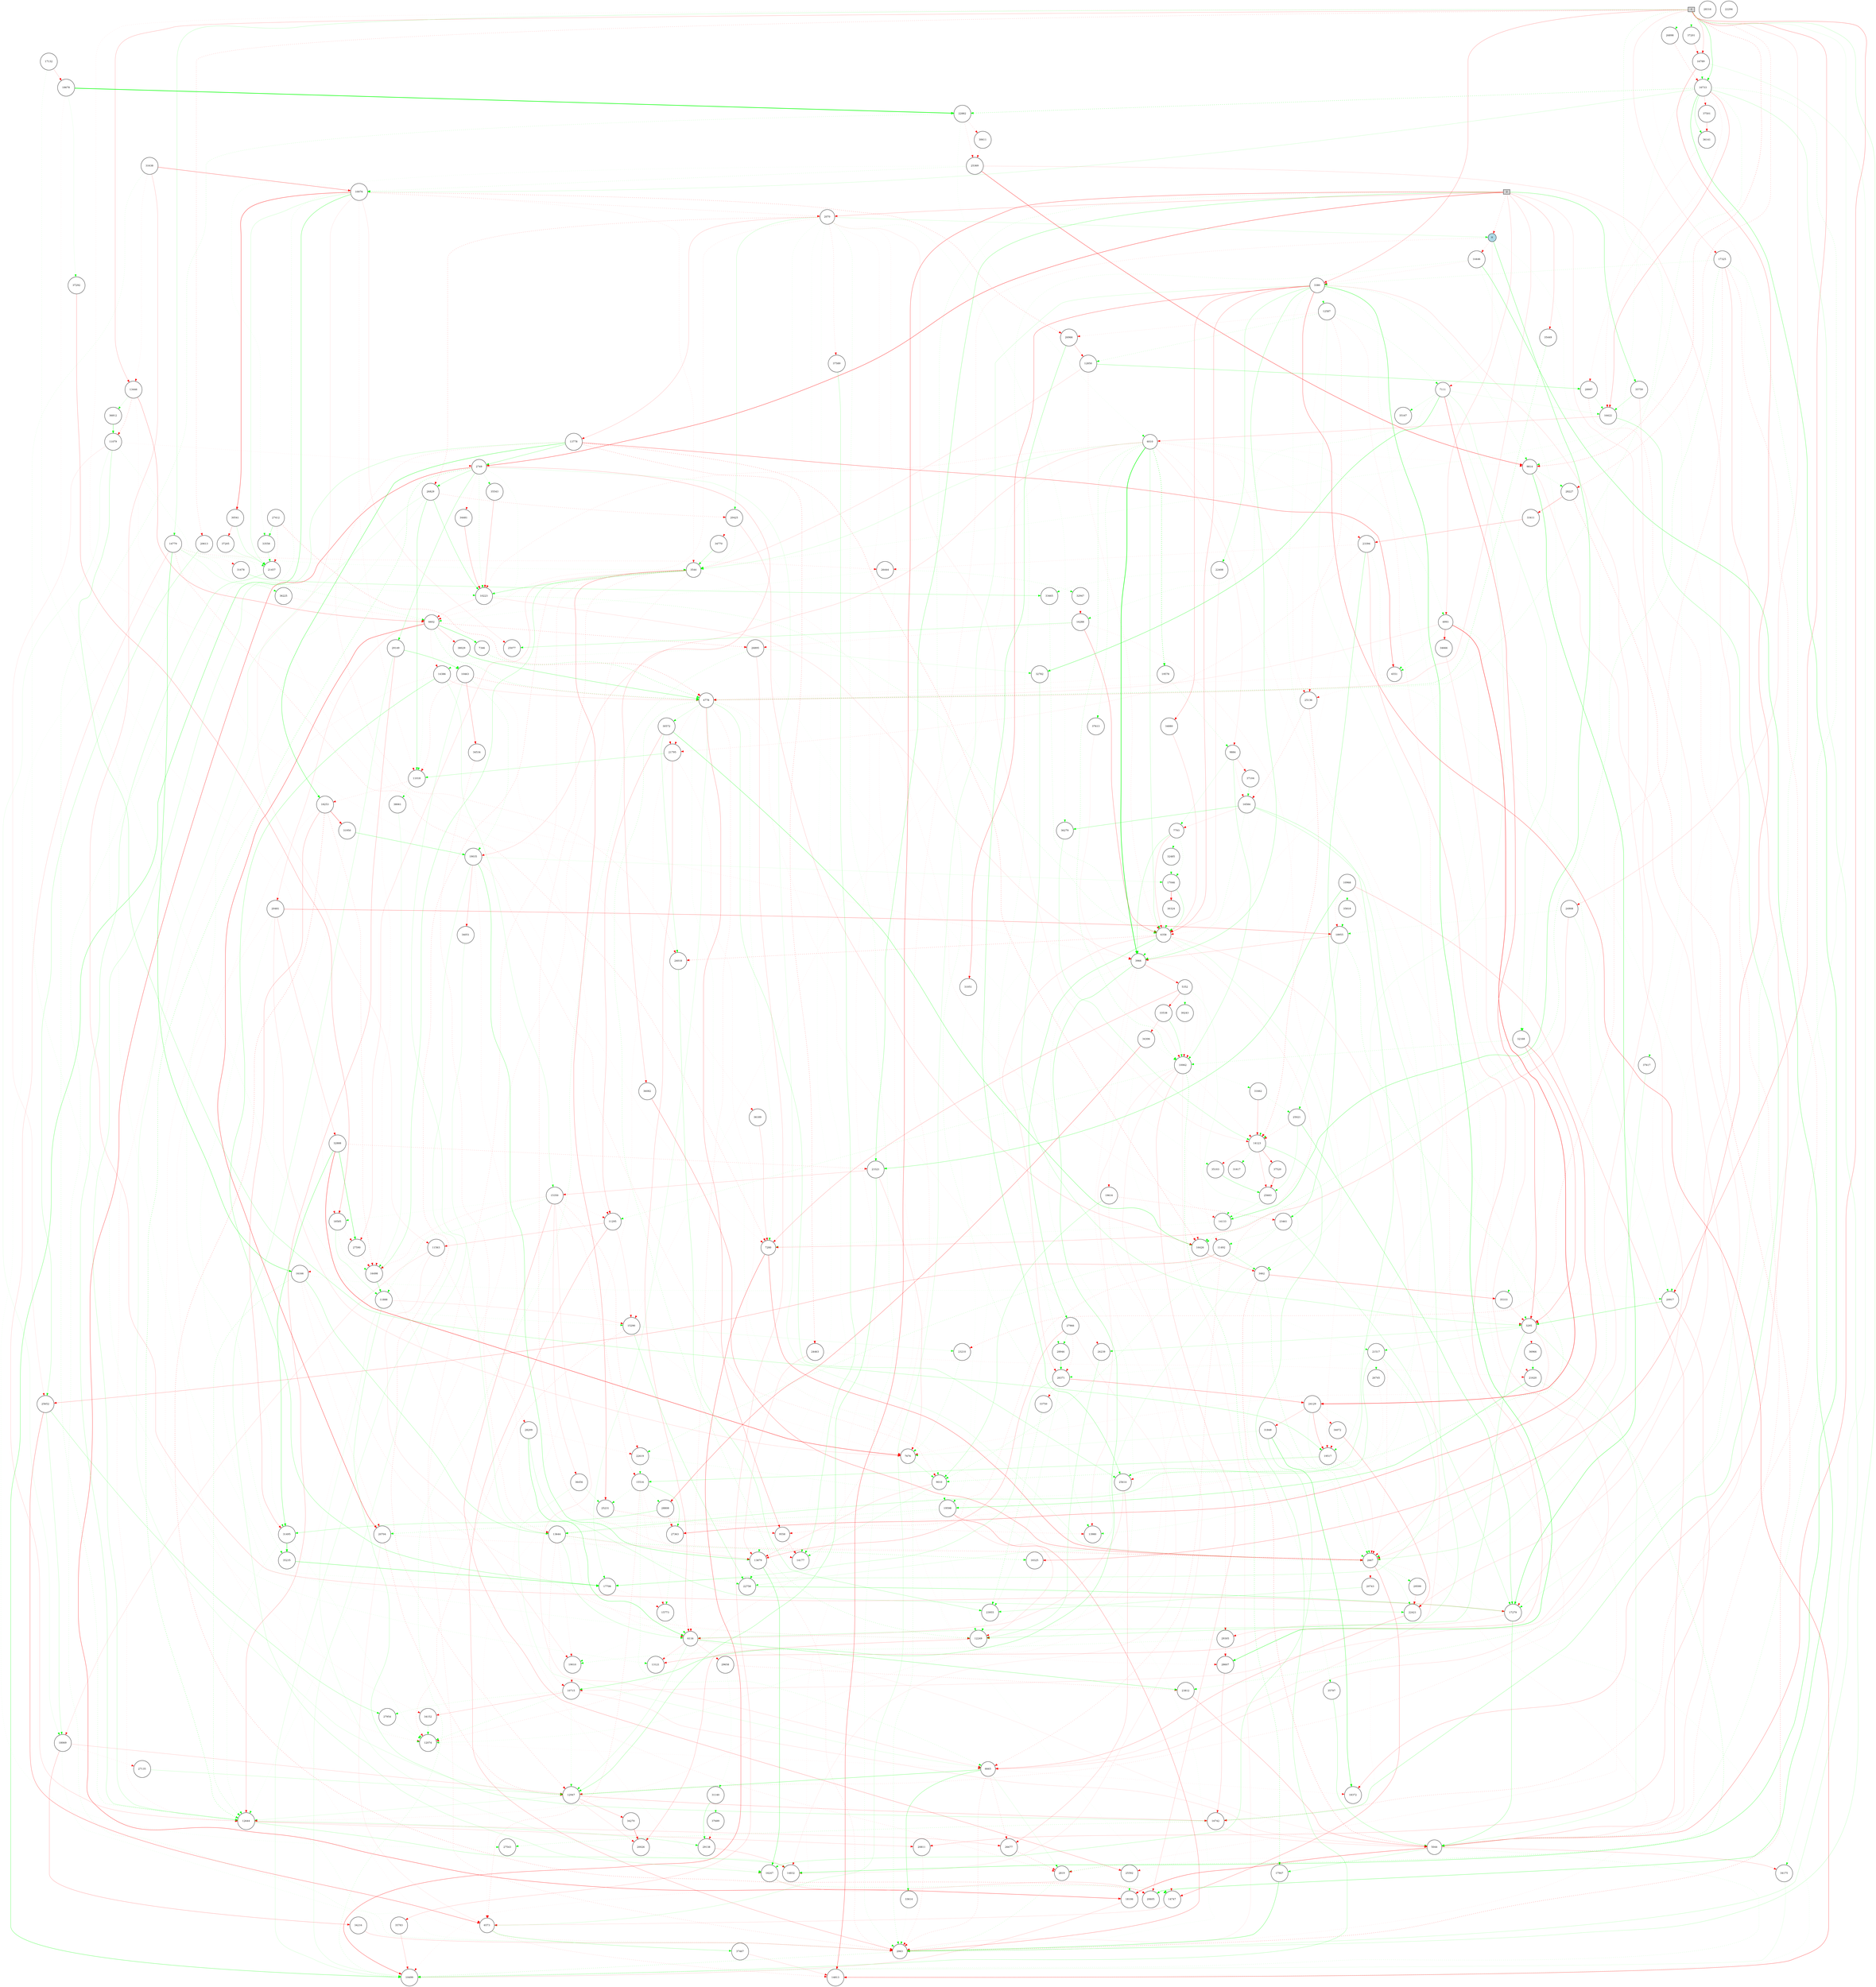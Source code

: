 digraph {
	node [fontsize=9 height=0.2 shape=circle width=0.2]
	-1 [fillcolor=lightgray shape=box style=filled]
	-2 [fillcolor=lightgray shape=box style=filled]
	0 [fillcolor=lightblue style=filled]
	20481 [fillcolor=white style=filled]
	34306 [fillcolor=white style=filled]
	35333 [fillcolor=white style=filled]
	6665 [fillcolor=white style=filled]
	18955 [fillcolor=white style=filled]
	21517 [fillcolor=white style=filled]
	25614 [fillcolor=white style=filled]
	2063 [fillcolor=white style=filled]
	32782 [fillcolor=white style=filled]
	2070 [fillcolor=white style=filled]
	17947 [fillcolor=white style=filled]
	11295 [fillcolor=white style=filled]
	30243 [fillcolor=white style=filled]
	16422 [fillcolor=white style=filled]
	16426 [fillcolor=white style=filled]
	25136 [fillcolor=white style=filled]
	28209 [fillcolor=white style=filled]
	12850 [fillcolor=white style=filled]
	14386 [fillcolor=white style=filled]
	25652 [fillcolor=white style=filled]
	26677 [fillcolor=white style=filled]
	13879 [fillcolor=white style=filled]
	20026 [fillcolor=white style=filled]
	19517 [fillcolor=white style=filled]
	34880 [fillcolor=white style=filled]
	24129 [fillcolor=white style=filled]
	19010 [fillcolor=white style=filled]
	28227 [fillcolor=white style=filled]
	25683 [fillcolor=white style=filled]
	9814 [fillcolor=white style=filled]
	19035 [fillcolor=white style=filled]
	22619 [fillcolor=white style=filled]
	37467 [fillcolor=white style=filled]
	36966 [fillcolor=white style=filled]
	31848 [fillcolor=white style=filled]
	36456 [fillcolor=white style=filled]
	2667 [fillcolor=white style=filled]
	14446 [fillcolor=white style=filled]
	7280 [fillcolor=white style=filled]
	7793 [fillcolor=white style=filled]
	11888 [fillcolor=white style=filled]
	16498 [fillcolor=white style=filled]
	21620 [fillcolor=white style=filled]
	30324 [fillcolor=white style=filled]
	32888 [fillcolor=white style=filled]
	26745 [fillcolor=white style=filled]
	19578 [fillcolor=white style=filled]
	29305 [fillcolor=white style=filled]
	35449 [fillcolor=white style=filled]
	20605 [fillcolor=white style=filled]
	37501 [fillcolor=white style=filled]
	26239 [fillcolor=white style=filled]
	33411 [fillcolor=white style=filled]
	20613 [fillcolor=white style=filled]
	13446 [fillcolor=white style=filled]
	28808 [fillcolor=white style=filled]
	38029 [fillcolor=white style=filled]
	19598 [fillcolor=white style=filled]
	25231 [fillcolor=white style=filled]
	37520 [fillcolor=white style=filled]
	12947 [fillcolor=white style=filled]
	18069 [fillcolor=white style=filled]
	17046 [fillcolor=white style=filled]
	18585 [fillcolor=white style=filled]
	9884 [fillcolor=white style=filled]
	13980 [fillcolor=white style=filled]
	15516 [fillcolor=white style=filled]
	28316 [fillcolor=white style=filled]
	19616 [fillcolor=white style=filled]
	4778 [fillcolor=white style=filled]
	23210 [fillcolor=white style=filled]
	38061 [fillcolor=white style=filled]
	34481 [fillcolor=white style=filled]
	7346 [fillcolor=white style=filled]
	32947 [fillcolor=white style=filled]
	33465 [fillcolor=white style=filled]
	18106 [fillcolor=white style=filled]
	2749 [fillcolor=white style=filled]
	16584 [fillcolor=white style=filled]
	26829 [fillcolor=white style=filled]
	31950 [fillcolor=white style=filled]
	37589 [fillcolor=white style=filled]
	6358 [fillcolor=white style=filled]
	35543 [fillcolor=white style=filled]
	10968 [fillcolor=white style=filled]
	3295 [fillcolor=white style=filled]
	10463 [fillcolor=white style=filled]
	20704 [fillcolor=white style=filled]
	27363 [fillcolor=white style=filled]
	11492 [fillcolor=white style=filled]
	32485 [fillcolor=white style=filled]
	22758 [fillcolor=white style=filled]
	34534 [fillcolor=white style=filled]
	5352 [fillcolor=white style=filled]
	17132 [fillcolor=white style=filled]
	37613 [fillcolor=white style=filled]
	37104 [fillcolor=white style=filled]
	37617 [fillcolor=white style=filled]
	36082 [fillcolor=white style=filled]
	18678 [fillcolor=white style=filled]
	33538 [fillcolor=white style=filled]
	2819 [fillcolor=white style=filled]
	10499 [fillcolor=white style=filled]
	23812 [fillcolor=white style=filled]
	26371 [fillcolor=white style=filled]
	20743 [fillcolor=white style=filled]
	31495 [fillcolor=white style=filled]
	34051 [fillcolor=white style=filled]
	11018 [fillcolor=white style=filled]
	26895 [fillcolor=white style=filled]
	26898 [fillcolor=white style=filled]
	28946 [fillcolor=white style=filled]
	27412 [fillcolor=white style=filled]
	22294 [fillcolor=white style=filled]
	33558 [fillcolor=white style=filled]
	34072 [fillcolor=white style=filled]
	23321 [fillcolor=white style=filled]
	25369 [fillcolor=white style=filled]
	35103 [fillcolor=white style=filled]
	21795 [fillcolor=white style=filled]
	16166 [fillcolor=white style=filled]
	12074 [fillcolor=white style=filled]
	11563 [fillcolor=white style=filled]
	12587 [fillcolor=white style=filled]
	14123 [fillcolor=white style=filled]
	17706 [fillcolor=white style=filled]
	36141 [fillcolor=white style=filled]
	9010 [fillcolor=white style=filled]
	27954 [fillcolor=white style=filled]
	3380 [fillcolor=white style=filled]
	14133 [fillcolor=white style=filled]
	37689 [fillcolor=white style=filled]
	27966 [fillcolor=white style=filled]
	13121 [fillcolor=white style=filled]
	28997 [fillcolor=white style=filled]
	11079 [fillcolor=white style=filled]
	20811 [fillcolor=white style=filled]
	13644 [fillcolor=white style=filled]
	18253 [fillcolor=white style=filled]
	10062 [fillcolor=white style=filled]
	24908 [fillcolor=white style=filled]
	26444 [fillcolor=white style=filled]
	30541 [fillcolor=white style=filled]
	31051 [fillcolor=white style=filled]
	33614 [fillcolor=white style=filled]
	37201 [fillcolor=white style=filled]
	37205 [fillcolor=white style=filled]
	9558 [fillcolor=white style=filled]
	26966 [fillcolor=white style=filled]
	10076 [fillcolor=white style=filled]
	16733 [fillcolor=white style=filled]
	36189 [fillcolor=white style=filled]
	35167 [fillcolor=white style=filled]
	14177 [fillcolor=white style=filled]
	22882 [fillcolor=white style=filled]
	23394 [fillcolor=white style=filled]
	12644 [fillcolor=white style=filled]
	16742 [fillcolor=white style=filled]
	34152 [fillcolor=white style=filled]
	34666 [fillcolor=white style=filled]
	30572 [fillcolor=white style=filled]
	16247 [fillcolor=white style=filled]
	6010 [fillcolor=white style=filled]
	3966 [fillcolor=white style=filled]
	17279 [fillcolor=white style=filled]
	34175 [fillcolor=white style=filled]
	4993 [fillcolor=white style=filled]
	31617 [fillcolor=white style=filled]
	36225 [fillcolor=white style=filled]
	3462 [fillcolor=white style=filled]
	22408 [fillcolor=white style=filled]
	24463 [fillcolor=white style=filled]
	23955 [fillcolor=white style=filled]
	30611 [fillcolor=white style=filled]
	16789 [fillcolor=white style=filled]
	18325 [fillcolor=white style=filled]
	6551 [fillcolor=white style=filled]
	22421 [fillcolor=white style=filled]
	27543 [fillcolor=white style=filled]
	31638 [fillcolor=white style=filled]
	14747 [fillcolor=white style=filled]
	15773 [fillcolor=white style=filled]
	29599 [fillcolor=white style=filled]
	16288 [fillcolor=white style=filled]
	35235 [fillcolor=white style=filled]
	31140 [fillcolor=white style=filled]
	23461 [fillcolor=white style=filled]
	32168 [fillcolor=white style=filled]
	34216 [fillcolor=white style=filled]
	37292 [fillcolor=white style=filled]
	6573 [fillcolor=white style=filled]
	17325 [fillcolor=white style=filled]
	31662 [fillcolor=white style=filled]
	35759 [fillcolor=white style=filled]
	5044 [fillcolor=white style=filled]
	20917 [fillcolor=white style=filled]
	36279 [fillcolor=white style=filled]
	15290 [fillcolor=white style=filled]
	14779 [fillcolor=white style=filled]
	25021 [fillcolor=white style=filled]
	31678 [fillcolor=white style=filled]
	28607 [fillcolor=white style=filled]
	18372 [fillcolor=white style=filled]
	27590 [fillcolor=white style=filled]
	7111 [fillcolor=white style=filled]
	35783 [fillcolor=white style=filled]
	20425 [fillcolor=white style=filled]
	6602 [fillcolor=white style=filled]
	36812 [fillcolor=white style=filled]
	21457 [fillcolor=white style=filled]
	13778 [fillcolor=white style=filled]
	24018 [fillcolor=white style=filled]
	29138 [fillcolor=white style=filled]
	34770 [fillcolor=white style=filled]
	33750 [fillcolor=white style=filled]
	35797 [fillcolor=white style=filled]
	3544 [fillcolor=white style=filled]
	12249 [fillcolor=white style=filled]
	29658 [fillcolor=white style=filled]
	10715 [fillcolor=white style=filled]
	14813 [fillcolor=white style=filled]
	29149 [fillcolor=white style=filled]
	34270 [fillcolor=white style=filled]
	6116 [fillcolor=white style=filled]
	35818 [fillcolor=white style=filled]
	10223 [fillcolor=white style=filled]
	14832 [fillcolor=white style=filled]
	25077 [fillcolor=white style=filled]
	15350 [fillcolor=white style=filled]
	25592 [fillcolor=white style=filled]
	7676 [fillcolor=white style=filled]
	27135 [fillcolor=white style=filled]
	-2 -> 0 [color=red penwidth=0.42521091455100846 style=dotted]
	-1 -> 2063 [color=green penwidth=0.3038288323957121 style=solid]
	-2 -> 2070 [color=red penwidth=0.3778205161943796 style=solid]
	2070 -> 0 [color=green penwidth=0.225596136110156 style=solid]
	2070 -> 2063 [color=green penwidth=0.3248005096967773 style=dotted]
	2667 -> 2063 [color=red penwidth=0.1889622638934581 style=dotted]
	2819 -> 2063 [color=green penwidth=0.4129520314818016 style=dotted]
	-1 -> 3295 [color=red penwidth=0.11719569214650574 style=dotted]
	3295 -> 2667 [color=red penwidth=0.19159793789674165 style=solid]
	-2 -> 2667 [color=red penwidth=0.12456391913266363 style=dotted]
	2749 -> 2667 [color=green penwidth=0.18593133196644906 style=solid]
	3544 -> 2063 [color=red penwidth=0.3852746333565674 style=dotted]
	3462 -> 3295 [color=red penwidth=0.19338547651141075 style=dotted]
	-1 -> 3966 [color=red penwidth=0.1695298236583227 style=dotted]
	3380 -> 3295 [color=green penwidth=0.21102400253603706 style=dotted]
	-1 -> 4778 [color=green penwidth=0.4316147390013987 style=dotted]
	3380 -> 3966 [color=green penwidth=0.4604316132575408 style=solid]
	-2 -> 4993 [color=red penwidth=0.27412565922816895 style=solid]
	4993 -> 2667 [color=green penwidth=0.4287875970128451 style=dotted]
	-1 -> 5044 [color=red penwidth=0.5858302912500757 style=solid]
	5352 -> 3462 [color=green penwidth=0.10242433117482683 style=solid]
	3966 -> 5352 [color=red penwidth=0.43718068581202907 style=solid]
	3462 -> 5044 [color=red penwidth=0.871215124900861 style=dotted]
	2070 -> 3544 [color=green penwidth=0.21145296786133938 style=dotted]
	6010 -> 3966 [color=green penwidth=1.7377557999971094 style=solid]
	6116 -> 5044 [color=red penwidth=0.10366150833255433 style=solid]
	4778 -> 6116 [color=red penwidth=0.3474361142898391 style=dotted]
	6010 -> 6358 [color=green penwidth=0.34134975355148095 style=solid]
	6358 -> 3966 [color=green penwidth=0.31022112109761696 style=dotted]
	2070 -> 6602 [color=red penwidth=0.25730331516426097 style=dotted]
	6602 -> 4778 [color=green penwidth=0.6885424655485107 style=dotted]
	6665 -> 2063 [color=red penwidth=0.43636249669146443 style=dotted]
	7280 -> 2667 [color=red penwidth=0.6964270739557648 style=solid]
	6602 -> 7346 [color=green penwidth=0.6984011910140808 style=solid]
	7111 -> 3462 [color=green penwidth=0.1297601985744186 style=solid]
	4993 -> 6551 [color=green penwidth=0.37210130196797864 style=dotted]
	6551 -> 4778 [color=red penwidth=0.1646995905476371 style=dotted]
	7676 -> 2063 [color=green penwidth=0.45092233911191615 style=dotted]
	7793 -> 3966 [color=green penwidth=0.38168163765955043 style=solid]
	5352 -> 7280 [color=red penwidth=0.378715384343587 style=solid]
	7111 -> 3295 [color=red penwidth=0.6984095839259546 style=solid]
	3380 -> 6573 [color=green penwidth=0.2466051300340367 style=solid]
	7111 -> 3966 [color=red penwidth=0.10313280677503499 style=dotted]
	9010 -> 2063 [color=green penwidth=0.1503579362624492 style=dotted]
	3462 -> 2667 [color=green penwidth=0.7350932923329705 style=dotted]
	4778 -> 9010 [color=green penwidth=0.18881578545901295 style=dotted]
	3380 -> 6358 [color=red penwidth=0.4401438709730775 style=solid]
	7676 -> 9010 [color=green penwidth=0.29341756628099797 style=solid]
	4778 -> 9558 [color=red penwidth=0.4980584260239075 style=solid]
	9814 -> 6358 [color=red penwidth=0.1544607262495563 style=dotted]
	6010 -> 9884 [color=red penwidth=0.14269949190145764 style=solid]
	9884 -> 7793 [color=green penwidth=0.15327953259101806 style=solid]
	9814 -> 5044 [color=red penwidth=0.20105631253179868 style=solid]
	5352 -> 10062 [color=red penwidth=0.1506146696248905 style=dotted]
	10062 -> 2063 [color=red penwidth=0.12081434116611772 style=solid]
	10076 -> 2070 [color=red penwidth=0.35545107994352276 style=dotted]
	4778 -> 7280 [color=green penwidth=0.276227201475446 style=dotted]
	6010 -> 10223 [color=red penwidth=0.30634217767813654 style=dotted]
	10223 -> 3966 [color=red penwidth=0.18850652333786685 style=solid]
	6573 -> 2063 [color=red penwidth=0.25742991812497706 style=dotted]
	7793 -> 6358 [color=red penwidth=0.2972941463418842 style=solid]
	2749 -> 10463 [color=green penwidth=0.20937129272688515 style=dotted]
	2070 -> 10499 [color=red penwidth=0.15417690127111644 style=dotted]
	10715 -> 5044 [color=red penwidth=0.18499703589550326 style=solid]
	10968 -> 5044 [color=red penwidth=0.34032481524846486 style=solid]
	10463 -> 11018 [color=red penwidth=0.4204470340604255 style=dotted]
	6010 -> 2819 [color=red penwidth=0.22555948036627188 style=dotted]
	4993 -> 4778 [color=red penwidth=0.13968622679917547 style=solid]
	11079 -> 2749 [color=red penwidth=0.13920388727355387 style=dotted]
	9884 -> 10062 [color=green penwidth=0.3651352244776874 style=solid]
	10062 -> 11295 [color=green penwidth=0.3807552736443054 style=dotted]
	11295 -> 2063 [color=red penwidth=0.4046383331926593 style=solid]
	3966 -> 11492 [color=red penwidth=0.18887826563371723 style=dotted]
	11492 -> 6665 [color=red penwidth=0.5081730782415008 style=dotted]
	11295 -> 11563 [color=red penwidth=0.2870181933321353 style=solid]
	11563 -> 2063 [color=red penwidth=0.11738304649117447 style=dotted]
	6010 -> 10062 [color=green penwidth=0.6207797141072603 style=dotted]
	12074 -> 6665 [color=red penwidth=0.11269820278475627 style=dotted]
	4778 -> 12249 [color=green penwidth=0.5640809520058025 style=dotted]
	2749 -> 10223 [color=green penwidth=0.41485561900439427 style=dotted]
	6010 -> 9814 [color=red penwidth=0.11072521422962513 style=dotted]
	3462 -> 12249 [color=red penwidth=0.2409067420143056 style=dotted]
	7676 -> 12249 [color=green penwidth=0.15964052566284215 style=dotted]
	3380 -> 12587 [color=green penwidth=0.12528707696435545 style=dotted]
	12587 -> 6358 [color=red penwidth=0.1032675767144585 style=dotted]
	3966 -> 12644 [color=red penwidth=0.19724931292948317 style=dotted]
	10076 -> 2063 [color=green penwidth=0.3029829425368336 style=dotted]
	12587 -> 12850 [color=green penwidth=0.41492536436629124 style=dotted]
	12850 -> 6358 [color=red penwidth=0.2625605747746691 style=dotted]
	5044 -> 10499 [color=green penwidth=0.3022625296535615 style=dotted]
	10463 -> 11295 [color=red penwidth=0.16441669286959393 style=dotted]
	10463 -> 4778 [color=red penwidth=0.6912362013755865 style=dotted]
	6010 -> 3544 [color=green penwidth=0.21327472319769042 style=solid]
	0 -> 7111 [color=red penwidth=0.10892825160367565 style=solid]
	-1 -> 13446 [color=red penwidth=0.375242988497681 style=solid]
	13644 -> 6116 [color=green penwidth=0.30785195050685643 style=solid]
	13446 -> 11079 [color=red penwidth=0.6142081335927788 style=dotted]
	9010 -> 13879 [color=red penwidth=0.22313141784123275 style=solid]
	13879 -> 2063 [color=red penwidth=0.36384467181071556 style=dotted]
	6358 -> 9558 [color=red penwidth=0.41680044347354184 style=dotted]
	-2 -> 13980 [color=green penwidth=0.3753110419727267 style=dotted]
	2070 -> 14123 [color=red penwidth=0.11715286179787905 style=solid]
	14123 -> 10499 [color=green penwidth=0.40456436645602223 style=solid]
	14123 -> 14133 [color=green penwidth=0.1653063047109184 style=dotted]
	10968 -> 7676 [color=red penwidth=0.19367794115875053 style=dotted]
	2070 -> 14177 [color=green penwidth=0.14620476990325273 style=dotted]
	-2 -> 2749 [color=red penwidth=0.9103815274798787 style=solid]
	10715 -> 12947 [color=green penwidth=0.32980114449769193 style=dotted]
	6602 -> 14386 [color=red penwidth=0.24524623203773627 style=dotted]
	14386 -> 4778 [color=red penwidth=0.2016085535434829 style=solid]
	0 -> 14446 [color=red penwidth=0.3694141024984605 style=dotted]
	-1 -> 9814 [color=red penwidth=0.7435454293161047 style=dotted]
	14747 -> 6573 [color=red penwidth=0.19695058921052452 style=solid]
	14779 -> 12644 [color=red penwidth=0.2631015956157433 style=solid]
	6573 -> 14813 [color=red penwidth=0.38673569277281117 style=dotted]
	12644 -> 14832 [color=green penwidth=0.37916378541047313 style=solid]
	-2 -> 4778 [color=red penwidth=0.24455139754058863 style=solid]
	13644 -> 10715 [color=red penwidth=0.34761548477810167 style=dotted]
	13446 -> 6602 [color=red penwidth=0.49292867372053073 style=solid]
	2667 -> 14747 [color=red penwidth=0.4951403576097304 style=solid]
	6010 -> 15290 [color=red penwidth=0.1541042139231651 style=dotted]
	15290 -> 7676 [color=red penwidth=0.14371389760810388 style=dotted]
	15350 -> 6665 [color=red penwidth=0.18236554126112597 style=solid]
	15350 -> 15516 [color=red penwidth=0.3450168437896205 style=dotted]
	15516 -> 6665 [color=green penwidth=0.38019628713597364 style=dotted]
	10062 -> 14123 [color=red penwidth=0.19954968767573716 style=dotted]
	11492 -> 3462 [color=green penwidth=0.3164960367193217 style=solid]
	15516 -> 15773 [color=red penwidth=0.23199827436260292 style=dotted]
	10076 -> 3544 [color=red penwidth=0.2300343790691192 style=dotted]
	3380 -> 14813 [color=red penwidth=0.7195813664439269 style=solid]
	14386 -> 12644 [color=red penwidth=0.21732018191365426 style=dotted]
	15350 -> 11888 [color=green penwidth=0.4204904313565496 style=dotted]
	2070 -> 13778 [color=red penwidth=0.28557780343318595 style=solid]
	14779 -> 16166 [color=green penwidth=0.778215204954719 style=solid]
	16166 -> 12644 [color=green penwidth=0.6265283382408159 style=dotted]
	16288 -> 6358 [color=red penwidth=0.5903136964944851 style=solid]
	13879 -> 16247 [color=green penwidth=0.7056058577029841 style=solid]
	16422 -> 6010 [color=red penwidth=0.30660718854861885 style=solid]
	5352 -> 16426 [color=red penwidth=0.10788465589456203 style=dotted]
	16426 -> 3462 [color=red penwidth=0.3818498787743857 style=solid]
	15350 -> 16498 [color=red penwidth=0.340992754315358 style=dotted]
	16498 -> 11888 [color=green penwidth=0.5768297009846532 style=solid]
	14779 -> 6602 [color=green penwidth=0.3884781957825527 style=dotted]
	9884 -> 16584 [color=red penwidth=0.32070411596663445 style=dotted]
	16584 -> 7793 [color=red penwidth=0.1345601110798339 style=solid]
	7280 -> 10499 [color=red penwidth=0.7744314961480558 style=solid]
	12644 -> 2063 [color=green penwidth=0.21318123394373556 style=dotted]
	-1 -> 16733 [color=green penwidth=0.6613117261113902 style=solid]
	16733 -> 9814 [color=green penwidth=0.3909713323870315 style=dotted]
	13644 -> 13879 [color=red penwidth=0.1854826066537929 style=solid]
	16742 -> 5044 [color=red penwidth=0.2226329033757778 style=solid]
	7793 -> 17046 [color=green penwidth=0.3373139819179608 style=dotted]
	17046 -> 6358 [color=green penwidth=0.41702302460548846 style=solid]
	9558 -> 14177 [color=red penwidth=0.7336505652585843 style=dotted]
	9814 -> 17279 [color=green penwidth=0.8439007099478364 style=solid]
	17279 -> 5044 [color=green penwidth=0.4928837404981985 style=solid]
	3544 -> 10223 [color=green penwidth=0.48262361400009124 style=solid]
	17325 -> 16426 [color=green penwidth=0.618269360680929 style=dotted]
	2063 -> 10499 [color=green penwidth=0.5321811372421902 style=dotted]
	10715 -> 12074 [color=green penwidth=0.4330663503037615 style=dotted]
	10076 -> 11563 [color=red penwidth=0.1355332096392643 style=solid]
	5044 -> 17947 [color=green penwidth=0.29880979962478227 style=solid]
	17947 -> 2063 [color=green penwidth=0.7196360900076259 style=solid]
	11563 -> 18069 [color=red penwidth=0.19168520259833688 style=solid]
	18069 -> 2063 [color=green penwidth=0.1924661060230191 style=dotted]
	5044 -> 18106 [color=red penwidth=0.8074965881181392 style=solid]
	18106 -> 10499 [color=red penwidth=0.26306592189768574 style=solid]
	7346 -> 4778 [color=green penwidth=0.8712472842362926 style=dotted]
	12587 -> 12947 [color=red penwidth=0.3164593377346584 style=dotted]
	18253 -> 12074 [color=red penwidth=0.16395948429567697 style=dotted]
	6665 -> 2819 [color=green penwidth=0.1637669178261043 style=solid]
	13644 -> 18325 [color=green penwidth=0.6738980144520159 style=dotted]
	18325 -> 6116 [color=red penwidth=0.19912579829217825 style=dotted]
	0 -> 12074 [color=red penwidth=0.29601327786307097 style=dotted]
	16733 -> 3544 [color=green penwidth=0.23917930383949235 style=dotted]
	6665 -> 12947 [color=green penwidth=0.6591592658942474 style=solid]
	15350 -> 18585 [color=green penwidth=0.17098084594379215 style=dotted]
	18585 -> 16498 [color=green penwidth=0.2464347354206629 style=dotted]
	13446 -> 7280 [color=red penwidth=0.114420594169412 style=dotted]
	12947 -> 12644 [color=green penwidth=0.1854459005857254 style=solid]
	11888 -> 16742 [color=green penwidth=0.34231205192000336 style=solid]
	11888 -> 14832 [color=green penwidth=0.15755721105135828 style=solid]
	17132 -> 15290 [color=green penwidth=0.23946697483875212 style=dotted]
	2749 -> 12644 [color=green penwidth=0.8761960396807408 style=dotted]
	18955 -> 9010 [color=green penwidth=0.6168557741359537 style=dotted]
	13644 -> 19010 [color=red penwidth=0.2255832819644179 style=dotted]
	19010 -> 10715 [color=red penwidth=0.12375526767771086 style=dotted]
	19035 -> 6116 [color=red penwidth=0.21418356495797547 style=dotted]
	11018 -> 18253 [color=red penwidth=0.2901862845016349 style=dotted]
	16584 -> 3966 [color=green penwidth=0.3902070257514023 style=dotted]
	13778 -> 18253 [color=green penwidth=0.8751015177006397 style=solid]
	11079 -> 19517 [color=green penwidth=0.41420480084846156 style=solid]
	16166 -> 12249 [color=red penwidth=0.2955949330148384 style=dotted]
	19578 -> 4778 [color=red penwidth=0.16032913139625882 style=dotted]
	9010 -> 19598 [color=green penwidth=0.5786681967219309 style=dotted]
	19598 -> 2063 [color=red penwidth=0.5484299039439154 style=solid]
	19616 -> 9010 [color=green penwidth=0.3801340432691632 style=solid]
	12249 -> 20026 [color=red penwidth=0.3463707021820153 style=solid]
	20026 -> 16247 [color=green penwidth=0.16587772767528058 style=dotted]
	3295 -> 5044 [color=green penwidth=0.24596472453545734 style=solid]
	3544 -> 2819 [color=red penwidth=0.29056789591607196 style=dotted]
	3380 -> 17279 [color=red penwidth=0.21242596200327774 style=solid]
	2070 -> 20425 [color=green penwidth=0.2914933037653938 style=solid]
	20425 -> 3544 [color=green penwidth=0.3189550434000988 style=dotted]
	16733 -> 10076 [color=green penwidth=0.23677450388896834 style=solid]
	20481 -> 7676 [color=red penwidth=0.2117040875533165 style=solid]
	11563 -> 16166 [color=red penwidth=0.1114759873227286 style=dotted]
	19035 -> 10499 [color=green penwidth=0.21720828238110135 style=solid]
	14446 -> 20605 [color=green penwidth=0.7022590089019146 style=solid]
	-1 -> 20613 [color=red penwidth=0.46610534481751864 style=dotted]
	16422 -> 16742 [color=green penwidth=0.4679804216316342 style=solid]
	16166 -> 20704 [color=red penwidth=0.2480680434269651 style=dotted]
	20704 -> 12644 [color=green penwidth=0.18832125170020492 style=dotted]
	11079 -> 10223 [color=green penwidth=0.22317326179687969 style=dotted]
	2667 -> 20743 [color=red penwidth=0.29265544893227285 style=dotted]
	20743 -> 14747 [color=red penwidth=0.12359184445785582 style=dotted]
	20481 -> 18955 [color=red penwidth=0.5855617809963956 style=solid]
	12644 -> 20811 [color=red penwidth=0.239524952071508 style=solid]
	20811 -> 2063 [color=red penwidth=0.31003282383343495 style=dotted]
	7111 -> 16422 [color=green penwidth=0.10269671867000503 style=solid]
	-1 -> 20917 [color=red penwidth=0.515017931012297 style=solid]
	20917 -> 3295 [color=green penwidth=0.6197285397472392 style=solid]
	6010 -> 19578 [color=green penwidth=1.3234899344378925 style=dotted]
	17706 -> 15773 [color=red penwidth=0.2111089537606171 style=dotted]
	16166 -> 13644 [color=green penwidth=0.4350691410937577 style=solid]
	0 -> 14133 [color=green penwidth=0.6909612524940673 style=solid]
	14779 -> 21457 [color=green penwidth=0.250261712335319 style=dotted]
	21457 -> 12644 [color=green penwidth=0.3545679440494085 style=solid]
	12587 -> 7111 [color=green penwidth=0.3552656137840433 style=dotted]
	10062 -> 13980 [color=red penwidth=0.15060141946999028 style=solid]
	3295 -> 21517 [color=green penwidth=0.19964996840961663 style=solid]
	21517 -> 2667 [color=red penwidth=0.32630501430317005 style=dotted]
	16247 -> 14747 [color=green penwidth=0.5183788764791802 style=dotted]
	3295 -> 21620 [color=red penwidth=0.20563120918418298 style=dotted]
	21620 -> 2819 [color=green penwidth=0.6905780964405744 style=dotted]
	4778 -> 21795 [color=red penwidth=0.240870008094496 style=dotted]
	21795 -> 6116 [color=red penwidth=0.34204159463471806 style=solid]
	15350 -> 11295 [color=red penwidth=0.17672908675421362 style=dotted]
	18955 -> 14123 [color=green penwidth=0.19477500834926587 style=dotted]
	3380 -> 22408 [color=green penwidth=0.38094565133866576 style=solid]
	22408 -> 6358 [color=red penwidth=0.16700467017553283 style=solid]
	2667 -> 22421 [color=green penwidth=0.13472792189097632 style=solid]
	22421 -> 6665 [color=red penwidth=0.4008807656669804 style=solid]
	3544 -> 2667 [color=red penwidth=0.4274158487666859 style=dotted]
	10223 -> 6602 [color=red penwidth=0.14572089905287056 style=solid]
	16166 -> 20917 [color=green penwidth=0.20522683234823252 style=dotted]
	20425 -> 16426 [color=red penwidth=0.2971634422990135 style=solid]
	15350 -> 22619 [color=red penwidth=0.4874060156594975 style=dotted]
	22619 -> 15516 [color=green penwidth=0.14230457756524292 style=solid]
	13644 -> 22758 [color=green penwidth=0.30449758899357426 style=dotted]
	22758 -> 19010 [color=green penwidth=0.11319490895784917 style=dotted]
	18253 -> 20605 [color=red penwidth=0.7628218553765451 style=dotted]
	16733 -> 22882 [color=green penwidth=0.8730679661137044 style=dotted]
	11888 -> 15290 [color=red penwidth=0.17588042435290963 style=solid]
	10076 -> 11018 [color=red penwidth=0.20591694442820946 style=dotted]
	15290 -> 12074 [color=red penwidth=0.4313101682471434 style=dotted]
	10076 -> 21457 [color=green penwidth=0.25633996290727284 style=solid]
	7111 -> 16288 [color=green penwidth=0.2991546983095138 style=dotted]
	15290 -> 23210 [color=green penwidth=0.12610858989584459 style=solid]
	23210 -> 7676 [color=green penwidth=0.4065886049857599 style=dotted]
	3544 -> 14133 [color=red penwidth=0.20864306218418652 style=dotted]
	21620 -> 19598 [color=green penwidth=0.6125514878714462 style=solid]
	10463 -> 13644 [color=green penwidth=0.24678485400608016 style=solid]
	16247 -> 20605 [color=red penwidth=0.27899837045012776 style=solid]
	10968 -> 23321 [color=green penwidth=0.5947203134838702 style=solid]
	23321 -> 7676 [color=red penwidth=0.2683692952707974 style=solid]
	22882 -> 6010 [color=green penwidth=0.15331709774428198 style=dotted]
	6010 -> 4993 [color=green penwidth=0.25346458975139596 style=dotted]
	6010 -> 23394 [color=red penwidth=0.16789486339669457 style=dotted]
	19616 -> 23461 [color=red penwidth=0.5335157135422647 style=dotted]
	23461 -> 9010 [color=green penwidth=0.5215098300169049 style=dotted]
	12074 -> 12947 [color=green penwidth=0.32599756109145284 style=dotted]
	6010 -> 19035 [color=red penwidth=0.2408161746034186 style=solid]
	3966 -> 19616 [color=red penwidth=0.1915259022768541 style=dotted]
	6116 -> 23812 [color=green penwidth=0.5695494899734959 style=solid]
	23812 -> 5044 [color=red penwidth=0.4147749970357506 style=solid]
	23321 -> 12947 [color=green penwidth=0.48715714647742203 style=solid]
	-1 -> 16789 [color=red penwidth=0.31977679092694644 style=solid]
	13778 -> 24018 [color=red penwidth=0.34930930036838126 style=dotted]
	24018 -> 23955 [color=green penwidth=0.3805647295682866 style=solid]
	22758 -> 17279 [color=green penwidth=0.5773370345164379 style=solid]
	4993 -> 24129 [color=red penwidth=1.157531529434814 style=solid]
	24129 -> 2667 [color=green penwidth=0.11847287560799145 style=solid]
	17325 -> 3380 [color=green penwidth=0.35132749982984646 style=dotted]
	15773 -> 6116 [color=green penwidth=0.1960179727326724 style=dotted]
	10062 -> 17947 [color=green penwidth=0.8963570069510355 style=dotted]
	21517 -> 13644 [color=green penwidth=0.38836721919399464 style=solid]
	16498 -> 13644 [color=red penwidth=0.3032878103184532 style=dotted]
	13778 -> 24463 [color=red penwidth=0.716209428800744 style=dotted]
	16789 -> 18325 [color=red penwidth=0.5121620449374944 style=solid]
	15516 -> 6573 [color=red penwidth=0.45173687810872476 style=dotted]
	16789 -> 16733 [color=green penwidth=0.23193511100196104 style=solid]
	19517 -> 2667 [color=red penwidth=0.13761882906903866 style=solid]
	11018 -> 16498 [color=red penwidth=0.1707834716540883 style=dotted]
	20481 -> 12249 [color=green penwidth=0.2252690637234687 style=dotted]
	-1 -> 24908 [color=red penwidth=0.22842558183769085 style=solid]
	24908 -> 20917 [color=green penwidth=0.16756634688819516 style=solid]
	23461 -> 11492 [color=green penwidth=0.3633699877508827 style=dotted]
	18955 -> 25021 [color=green penwidth=0.2745831717301864 style=solid]
	25021 -> 14123 [color=red penwidth=0.4529983876669659 style=dotted]
	10076 -> 25077 [color=red penwidth=0.16026132891355327 style=solid]
	25077 -> 11018 [color=green penwidth=0.1900485311328921 style=dotted]
	16584 -> 6116 [color=green penwidth=0.3262842019437163 style=solid]
	6010 -> 25136 [color=red penwidth=0.2683310905587384 style=dotted]
	25136 -> 16584 [color=red penwidth=0.4920401969255088 style=dotted]
	21795 -> 16247 [color=red penwidth=0.15575233437654218 style=dotted]
	13778 -> 16426 [color=red penwidth=0.7582928522696861 style=dotted]
	12947 -> 20026 [color=red penwidth=0.17048650553638484 style=solid]
	15516 -> 25231 [color=green penwidth=0.39955177276972775 style=dotted]
	25231 -> 6573 [color=red penwidth=0.11357201961589314 style=dotted]
	6358 -> 22758 [color=green penwidth=0.17938682755282342 style=solid]
	22619 -> 2667 [color=green penwidth=0.29141771944360895 style=dotted]
	22882 -> 25369 [color=red penwidth=0.32327292813572417 style=dotted]
	25369 -> 9814 [color=red penwidth=0.9025588563699231 style=solid]
	25369 -> 10076 [color=green penwidth=0.3514748111166651 style=dotted]
	11492 -> 22619 [color=green penwidth=0.48219506599367257 style=dotted]
	6116 -> 13121 [color=red penwidth=0.20504726737762619 style=solid]
	23394 -> 23461 [color=green penwidth=0.5098155119396323 style=solid]
	14779 -> 7280 [color=red penwidth=0.5344513489301097 style=dotted]
	23955 -> 12249 [color=green penwidth=0.5577596705267693 style=dotted]
	5044 -> 25592 [color=red penwidth=0.15699038843920654 style=dotted]
	25592 -> 18106 [color=green penwidth=0.19267627458470393 style=dotted]
	4778 -> 25614 [color=green penwidth=0.3533381884507495 style=solid]
	25614 -> 6116 [color=red penwidth=0.21813308166516288 style=solid]
	10968 -> 18955 [color=red penwidth=0.26574601140032916 style=dotted]
	11079 -> 25652 [color=red penwidth=0.14628858674849332 style=solid]
	14123 -> 25683 [color=red penwidth=0.2672790135797189 style=solid]
	25683 -> 14133 [color=green penwidth=0.22442870445875468 style=solid]
	18678 -> 18585 [color=red penwidth=0.12193109052259136 style=dotted]
	18069 -> 12947 [color=red penwidth=0.26476612562541424 style=solid]
	12850 -> 3544 [color=red penwidth=0.20901669188255328 style=solid]
	14446 -> 3380 [color=red penwidth=0.233694889395925 style=dotted]
	21517 -> 17706 [color=green penwidth=0.2991760150266767 style=solid]
	21795 -> 2667 [color=red penwidth=0.18520874925764885 style=dotted]
	4778 -> 26239 [color=red penwidth=0.18571797261014678 style=dotted]
	26239 -> 12249 [color=green penwidth=0.3501637313032555 style=solid]
	6665 -> 18372 [color=red penwidth=0.15626515350852044 style=dotted]
	21517 -> 26371 [color=green penwidth=0.19325558509412738 style=dotted]
	26371 -> 17706 [color=green penwidth=0.30101472433704335 style=solid]
	-1 -> 17279 [color=green penwidth=0.14375651548581947 style=solid]
	12587 -> 19517 [color=green penwidth=0.12106822936668615 style=solid]
	14779 -> 26444 [color=red penwidth=0.3233165028043992 style=dotted]
	26444 -> 6602 [color=green penwidth=0.17821535046076453 style=dotted]
	4778 -> 17706 [color=green penwidth=0.20534224419781166 style=solid]
	2749 -> 18106 [color=red penwidth=0.8585906954211228 style=solid]
	2070 -> 13879 [color=green penwidth=0.12309226289289713 style=dotted]
	6665 -> 26677 [color=red penwidth=0.4564360399846701 style=dotted]
	26677 -> 2819 [color=red penwidth=0.6928202417446304 style=dotted]
	-1 -> 17325 [color=red penwidth=0.21378197348231104 style=solid]
	21517 -> 26745 [color=green penwidth=0.27739841759331874 style=dotted]
	26745 -> 13644 [color=red penwidth=0.19609737490465046 style=dotted]
	4993 -> 20704 [color=green penwidth=0.20537304822350755 style=dotted]
	12947 -> 16742 [color=red penwidth=0.36339594671581565 style=solid]
	2749 -> 26829 [color=green penwidth=0.3879364234416549 style=solid]
	26829 -> 10223 [color=green penwidth=0.4937872977541997 style=solid]
	6602 -> 26895 [color=red penwidth=0.6480902694193169 style=dotted]
	26895 -> 14386 [color=green penwidth=0.21492090288339633 style=dotted]
	-1 -> 26898 [color=green penwidth=0.16272900779645527 style=dotted]
	26898 -> 16733 [color=red penwidth=0.5937942025402011 style=dotted]
	12587 -> 26966 [color=red penwidth=0.23591136048374794 style=dotted]
	26966 -> 12850 [color=red penwidth=0.312013980744798 style=solid]
	19598 -> 20704 [color=green penwidth=0.44593200838300684 style=dotted]
	23394 -> 20917 [color=green penwidth=0.2010278486300249 style=dotted]
	18069 -> 27135 [color=red penwidth=0.18353117747112757 style=dotted]
	27135 -> 12947 [color=green penwidth=0.28080159662086546 style=solid]
	10223 -> 6358 [color=green penwidth=0.45031762472720593 style=dotted]
	12644 -> 26677 [color=red penwidth=0.24022603218301106 style=solid]
	26829 -> 20425 [color=red penwidth=0.44543716894561924 style=dotted]
	15516 -> 27363 [color=green penwidth=0.37430679265890354 style=solid]
	27363 -> 15773 [color=green penwidth=0.3593455454180702 style=dotted]
	27412 -> 21457 [color=red penwidth=0.30970389854742275 style=dotted]
	13778 -> 12644 [color=green penwidth=0.3150532906279201 style=solid]
	6116 -> 12947 [color=green penwidth=0.24180038409478802 style=solid]
	14779 -> 27543 [color=green penwidth=0.14573295322152618 style=dotted]
	18585 -> 27590 [color=red penwidth=0.1488091850751265 style=dotted]
	27590 -> 16498 [color=red penwidth=0.41584876771643664 style=dotted]
	20704 -> 12947 [color=red penwidth=0.6293502267197911 style=dotted]
	16733 -> 5044 [color=green penwidth=0.4794954977725705 style=dotted]
	16733 -> 14832 [color=green penwidth=0.718380022453816 style=solid]
	6358 -> 26371 [color=red penwidth=0.23708019084139215 style=solid]
	16288 -> 25077 [color=green penwidth=0.38779233046000194 style=solid]
	14133 -> 16426 [color=green penwidth=0.2922948452601327 style=dotted]
	10715 -> 27954 [color=green penwidth=0.3627921750648412 style=dotted]
	27954 -> 12074 [color=green penwidth=0.2635648007640611 style=dotted]
	24908 -> 7280 [color=red penwidth=0.3146964855672304 style=solid]
	6358 -> 27966 [color=green penwidth=0.5422859043918874 style=solid]
	27966 -> 26371 [color=red penwidth=0.3311420069953606 style=dotted]
	23461 -> 17279 [color=green penwidth=0.31775719925261336 style=solid]
	10076 -> 26966 [color=red penwidth=0.6710759337587485 style=dotted]
	28209 -> 22619 [color=red penwidth=0.1862305380613344 style=dotted]
	2070 -> 26829 [color=red penwidth=0.5482671779113171 style=dotted]
	-1 -> 28227 [color=red penwidth=0.5487395731752525 style=dotted]
	28227 -> 2063 [color=red penwidth=0.7549771431201849 style=dotted]
	25021 -> 17279 [color=green penwidth=0.5922253522220379 style=solid]
	19598 -> 12249 [color=red penwidth=0.2249612687980313 style=solid]
	3966 -> 21517 [color=green penwidth=0.13315423346748373 style=dotted]
	13778 -> 6551 [color=red penwidth=0.7511058001572063 style=solid]
	16733 -> 16422 [color=red penwidth=0.45032842611899426 style=solid]
	12587 -> 25136 [color=red penwidth=0.3973039671327637 style=dotted]
	26895 -> 10499 [color=green penwidth=0.4350265810465346 style=dotted]
	3380 -> 28607 [color=green penwidth=0.9136879969541002 style=solid]
	20613 -> 3544 [color=green penwidth=0.22288644840641253 style=dotted]
	10463 -> 19035 [color=green penwidth=0.4496113180549478 style=dotted]
	11563 -> 19010 [color=red penwidth=0.17420734082376632 style=solid]
	3544 -> 12947 [color=red penwidth=0.5375953392984913 style=dotted]
	19517 -> 25614 [color=red penwidth=0.2209418458079362 style=dotted]
	15516 -> 28808 [color=green penwidth=0.19363855519756032 style=dotted]
	28808 -> 27363 [color=red penwidth=0.8174839788841294 style=dotted]
	14133 -> 7280 [color=green penwidth=0.20691989957583715 style=dotted]
	24129 -> 19517 [color=red penwidth=0.49693603267593445 style=solid]
	27966 -> 28946 [color=green penwidth=0.226186197674802 style=solid]
	28946 -> 26371 [color=green penwidth=0.6922392890069832 style=solid]
	20704 -> 2667 [color=red penwidth=0.25683195966423256 style=dotted]
	16733 -> 28997 [color=red penwidth=0.25298714529992883 style=dotted]
	28997 -> 5044 [color=red penwidth=0.45630446741058717 style=dotted]
	16584 -> 14123 [color=green penwidth=0.11445463085530755 style=dotted]
	12644 -> 29138 [color=green penwidth=0.3167641216729826 style=solid]
	29138 -> 14832 [color=red penwidth=0.26631432986278064 style=solid]
	6358 -> 6665 [color=red penwidth=0.17149674019198968 style=solid]
	2749 -> 29149 [color=green penwidth=0.44963071062691884 style=solid]
	29149 -> 10463 [color=green penwidth=0.5515169859518512 style=solid]
	26829 -> 12947 [color=green penwidth=0.19064392429853882 style=solid]
	3380 -> 13980 [color=green penwidth=0.28783415371499227 style=dotted]
	11563 -> 28209 [color=red penwidth=0.33806992442823647 style=dotted]
	17279 -> 29305 [color=red penwidth=0.2004033305557497 style=solid]
	19035 -> 9010 [color=red penwidth=0.3869639316162129 style=dotted]
	23394 -> 21795 [color=red penwidth=0.29855197597232297 style=dotted]
	2667 -> 29599 [color=green penwidth=0.4440039347481365 style=dotted]
	29599 -> 22421 [color=red penwidth=0.8407807001491351 style=dotted]
	3544 -> 16498 [color=green penwidth=0.41066601262732116 style=solid]
	6116 -> 29658 [color=red penwidth=0.18538082839293374 style=solid]
	29658 -> 23812 [color=red penwidth=0.4350236145500783 style=dotted]
	18253 -> 16498 [color=red penwidth=0.4582537829093125 style=dotted]
	11492 -> 25652 [color=red penwidth=0.4306821867666617 style=solid]
	20613 -> 17706 [color=green penwidth=0.1951165072543653 style=dotted]
	16288 -> 26895 [color=red penwidth=0.22246523711532618 style=dotted]
	3966 -> 12074 [color=green penwidth=0.2543932708477699 style=dotted]
	9010 -> 14177 [color=green penwidth=0.1920660004474191 style=solid]
	3295 -> 12249 [color=green penwidth=0.3797864927081491 style=solid]
	5352 -> 30243 [color=green penwidth=0.4627885917611072 style=dotted]
	30243 -> 10062 [color=red penwidth=0.284144875942251 style=dotted]
	10062 -> 20605 [color=red penwidth=0.2903484668968396 style=solid]
	23394 -> 26444 [color=red penwidth=0.24296099883315372 style=dotted]
	17046 -> 30324 [color=red penwidth=0.7373435510530607 style=solid]
	30324 -> 6358 [color=green penwidth=0.3355749694902612 style=dotted]
	10076 -> 30541 [color=red penwidth=0.9619667214409103 style=solid]
	30541 -> 21457 [color=green penwidth=0.30933874402604133 style=solid]
	15516 -> 14177 [color=red penwidth=0.19984764453532344 style=dotted]
	4778 -> 30572 [color=green penwidth=0.23518677307171196 style=solid]
	30572 -> 21795 [color=red penwidth=0.39020064930378484 style=dotted]
	22882 -> 30611 [color=red penwidth=0.35349813709596045 style=dotted]
	30611 -> 25369 [color=red penwidth=0.11371123030059956 style=solid]
	20704 -> 6573 [color=red penwidth=0.13359101958878128 style=solid]
	27412 -> 4778 [color=red penwidth=0.7817117724391663 style=dotted]
	23394 -> 13121 [color=red penwidth=0.3340266976206627 style=solid]
	3966 -> 10715 [color=green penwidth=0.5253943198133925 style=solid]
	3380 -> 31051 [color=red penwidth=0.6569113650207151 style=solid]
	31051 -> 14747 [color=green penwidth=0.13732043974281793 style=dotted]
	19578 -> 9884 [color=green penwidth=0.4254040378217441 style=dotted]
	19616 -> 29305 [color=red penwidth=0.34169078923979745 style=dotted]
	29658 -> 31140 [color=green penwidth=0.19555165052966367 style=dotted]
	14446 -> 28946 [color=green penwidth=0.29216536494099166 style=dotted]
	22882 -> 12644 [color=green penwidth=0.40777109483956375 style=dotted]
	16742 -> 27543 [color=green penwidth=0.48732639867737415 style=dotted]
	19035 -> 17046 [color=green penwidth=0.13063173540174797 style=solid]
	18253 -> 31495 [color=red penwidth=0.41142402972882264 style=solid]
	31495 -> 12074 [color=green penwidth=0.22688885710859938 style=dotted]
	6358 -> 24018 [color=red penwidth=0.623715688401749 style=dotted]
	26371 -> 23955 [color=green penwidth=0.12614999872248822 style=solid]
	3544 -> 25231 [color=red penwidth=0.5454429239562005 style=solid]
	14123 -> 31617 [color=green penwidth=0.43065613573066863 style=dotted]
	31638 -> 13446 [color=red penwidth=0.17333236405666375 style=dotted]
	10062 -> 31662 [color=green penwidth=0.18830038056613274 style=dotted]
	31662 -> 14123 [color=red penwidth=0.37638083263807764 style=solid]
	14779 -> 31678 [color=red penwidth=0.17689092443089566 style=dotted]
	28607 -> 16742 [color=red penwidth=0.3099975083006048 style=solid]
	10076 -> 10499 [color=green penwidth=0.7386880414554243 style=solid]
	26829 -> 11018 [color=green penwidth=0.5166528257506892 style=solid]
	24129 -> 31848 [color=red penwidth=0.28408295847135095 style=solid]
	31848 -> 2667 [color=green penwidth=0.3775573300023185 style=dotted]
	24908 -> 18955 [color=green penwidth=0.2170993710360894 style=dotted]
	3380 -> 9814 [color=green penwidth=0.368522537780834 style=dotted]
	18253 -> 31950 [color=red penwidth=0.7709625507767499 style=solid]
	31950 -> 31495 [color=green penwidth=0.15369248506227068 style=dotted]
	31495 -> 12644 [color=green penwidth=0.26686927424783236 style=dotted]
	26371 -> 24129 [color=red penwidth=0.6166227557370579 style=solid]
	17325 -> 23812 [color=green penwidth=0.5035170404997327 style=dotted]
	7111 -> 32168 [color=green penwidth=0.24997682905995552 style=solid]
	32168 -> 3295 [color=red penwidth=0.48602908677412104 style=solid]
	28808 -> 31495 [color=green penwidth=0.42776715113799735 style=solid]
	29305 -> 19010 [color=green penwidth=0.3666774313783273 style=dotted]
	29149 -> 12644 [color=red penwidth=0.41532728766108307 style=solid]
	25231 -> 9558 [color=red penwidth=0.3439585167286848 style=dotted]
	19035 -> 13879 [color=green penwidth=0.6240901667754082 style=solid]
	6602 -> 20704 [color=red penwidth=0.9343622847021226 style=solid]
	7793 -> 32485 [color=green penwidth=0.26782936953244907 style=dotted]
	32485 -> 17046 [color=green penwidth=0.2547880472355613 style=dotted]
	28209 -> 22421 [color=green penwidth=0.3032752634096726 style=solid]
	28209 -> 6116 [color=green penwidth=0.7059760560042242 style=solid]
	7111 -> 32782 [color=green penwidth=0.7390737129350008 style=solid]
	32782 -> 3295 [color=green penwidth=0.3496718171011113 style=solid]
	29305 -> 28607 [color=red penwidth=0.6823000897292073 style=dotted]
	20481 -> 32888 [color=red penwidth=0.27116602539481327 style=solid]
	32888 -> 7676 [color=red penwidth=1.0274625673306097 style=solid]
	3295 -> 26239 [color=green penwidth=0.2779385536679492 style=solid]
	26444 -> 32947 [color=green penwidth=0.3272960587069078 style=dotted]
	9814 -> 28227 [color=green penwidth=0.45042672307612186 style=dotted]
	28997 -> 16422 [color=green penwidth=0.16149685109316447 style=solid]
	17325 -> 16742 [color=red penwidth=0.5419839243453431 style=dotted]
	28227 -> 33411 [color=red penwidth=0.4815650762698094 style=solid]
	17325 -> 23210 [color=red penwidth=0.4921720096828629 style=dotted]
	22408 -> 33465 [color=green penwidth=0.22957381059297807 style=dotted]
	33465 -> 6358 [color=green penwidth=0.4246274670678756 style=dotted]
	32947 -> 16288 [color=red penwidth=0.25075370827583043 style=dotted]
	5352 -> 33538 [color=red penwidth=0.4722192635471909 style=solid]
	33538 -> 10062 [color=green penwidth=0.4154817507399765 style=solid]
	27412 -> 33558 [color=green penwidth=0.4519373676978927 style=solid]
	33558 -> 21457 [color=green penwidth=0.288816593355518 style=solid]
	6665 -> 33614 [color=green penwidth=0.5791962819313843 style=solid]
	33614 -> 2063 [color=green penwidth=0.12366417415912756 style=dotted]
	17132 -> 18678 [color=red penwidth=0.2682926163145687 style=solid]
	26966 -> 25614 [color=green penwidth=0.5670530969443879 style=solid]
	25136 -> 14123 [color=red penwidth=0.7524494740223563 style=dotted]
	18955 -> 3966 [color=red penwidth=0.2690302244609373 style=solid]
	26371 -> 33750 [color=red penwidth=0.4542465410289398 style=dotted]
	33750 -> 23955 [color=green penwidth=0.6881856627196364 style=dotted]
	-1 -> 3380 [color=red penwidth=0.43700339247036735 style=solid]
	11295 -> 15290 [color=red penwidth=0.17473901698837052 style=solid]
	25231 -> 13980 [color=red penwidth=0.31051995881770816 style=dotted]
	25369 -> 33558 [color=green penwidth=0.17508789443573908 style=dotted]
	32168 -> 10062 [color=green penwidth=0.4554603754060059 style=dotted]
	10062 -> 14832 [color=red penwidth=0.14450730993936833 style=solid]
	16288 -> 19517 [color=red penwidth=0.20301766559341117 style=dotted]
	19035 -> 34051 [color=red penwidth=0.3385859294739527 style=solid]
	34051 -> 10499 [color=green penwidth=0.19941068460105105 style=solid]
	24129 -> 34072 [color=red penwidth=0.17209567990747954 style=solid]
	34072 -> 19517 [color=red penwidth=0.2682910457319674 style=dotted]
	32888 -> 31495 [color=green penwidth=0.7247714279431847 style=solid]
	33411 -> 23394 [color=red penwidth=0.4156010960967518 style=solid]
	10715 -> 34152 [color=red penwidth=0.2805947404316648 style=solid]
	34152 -> 12074 [color=green penwidth=0.645878137588956 style=dotted]
	31638 -> 17279 [color=red penwidth=0.3153143152962117 style=solid]
	5044 -> 34175 [color=red penwidth=0.3152798912032511 style=solid]
	34175 -> 10499 [color=green penwidth=0.1515894191568894 style=solid]
	15290 -> 22758 [color=green penwidth=0.38964706612992206 style=solid]
	32168 -> 27363 [color=red penwidth=0.6691631493619932 style=solid]
	18069 -> 34216 [color=red penwidth=0.4195891246887432 style=solid]
	34216 -> 2063 [color=red penwidth=0.29539151730417434 style=solid]
	30572 -> 24018 [color=green penwidth=0.31763301549194156 style=solid]
	20613 -> 25652 [color=green penwidth=0.36228005351809844 style=solid]
	12947 -> 34270 [color=red penwidth=0.31764804349605 style=solid]
	34270 -> 20026 [color=red penwidth=0.6862009275690489 style=solid]
	33538 -> 34306 [color=red penwidth=0.27129875352818383 style=solid]
	34306 -> 10062 [color=green penwidth=0.18992653351445396 style=dotted]
	27966 -> 13879 [color=red penwidth=0.411914317299806 style=solid]
	25652 -> 18069 [color=green penwidth=0.31111722117408347 style=solid]
	15350 -> 25592 [color=red penwidth=0.429891788804444 style=solid]
	2749 -> 34481 [color=red penwidth=0.14724012212116805 style=dotted]
	34481 -> 10223 [color=red penwidth=0.4588729554585449 style=solid]
	6602 -> 20481 [color=red penwidth=0.23669450726195726 style=solid]
	30572 -> 11295 [color=red penwidth=0.36867376050826395 style=solid]
	10463 -> 34534 [color=red penwidth=0.5146451804705271 style=solid]
	34534 -> 13644 [color=red penwidth=0.38553341663614404 style=dotted]
	25614 -> 26677 [color=red penwidth=0.3164797514701357 style=solid]
	31662 -> 25021 [color=green penwidth=0.35070317476547797 style=dotted]
	24463 -> 13879 [color=red penwidth=0.24076728498185296 style=solid]
	4993 -> 34666 [color=red penwidth=0.727240315794029 style=solid]
	34666 -> 6551 [color=green penwidth=0.2968057263215357 style=dotted]
	24463 -> 21620 [color=red penwidth=0.1832764015727582 style=dotted]
	20425 -> 34770 [color=red penwidth=0.1732627825059631 style=dotted]
	34770 -> 3544 [color=green penwidth=0.40388971068622403 style=solid]
	2070 -> 28607 [color=red penwidth=0.1480562129070809 style=dotted]
	32888 -> 23321 [color=red penwidth=0.44360722711228706 style=dotted]
	16733 -> 2063 [color=green penwidth=0.2985804991022586 style=solid]
	3380 -> 34880 [color=red penwidth=0.4499805927909776 style=solid]
	34880 -> 6358 [color=red penwidth=0.28977595095004566 style=solid]
	30572 -> 16426 [color=green penwidth=0.695776128787806 style=solid]
	29149 -> 16247 [color=green penwidth=0.2782453456797326 style=solid]
	20481 -> 34152 [color=red penwidth=0.19717535867733219 style=dotted]
	31638 -> 13121 [color=green penwidth=0.2592087498157337 style=dotted]
	14123 -> 35103 [color=red penwidth=0.11517645923758545 style=solid]
	35103 -> 25683 [color=green penwidth=0.49171141945781993 style=solid]
	7111 -> 35167 [color=green penwidth=0.1368090334783168 style=solid]
	19517 -> 15516 [color=green penwidth=0.40997270905778926 style=solid]
	31495 -> 35235 [color=green penwidth=1.0482063237660997 style=solid]
	35235 -> 12074 [color=green penwidth=0.16239126495993078 style=dotted]
	3462 -> 35333 [color=red penwidth=0.5563185584601591 style=solid]
	35333 -> 3295 [color=red penwidth=0.19991081025986002 style=solid]
	0 -> 35333 [color=green penwidth=0.16927890975458576 style=dotted]
	34072 -> 22421 [color=red penwidth=0.4704592205735527 style=solid]
	-2 -> 35449 [color=red penwidth=0.3304721437791419 style=solid]
	35449 -> 4778 [color=green penwidth=0.8339616086234433 style=dotted]
	-2 -> 14813 [color=red penwidth=0.7684129351958183 style=solid]
	23321 -> 15350 [color=red penwidth=0.2812439936003737 style=solid]
	2749 -> 35543 [color=green penwidth=0.11848978391180626 style=solid]
	35543 -> 10223 [color=red penwidth=0.40287971833630876 style=solid]
	19598 -> 13644 [color=green penwidth=0.25493404941027364 style=dotted]
	24129 -> 14813 [color=green penwidth=0.1937636887819853 style=dotted]
	-2 -> 35759 [color=green penwidth=0.667344241771582 style=solid]
	35759 -> 2667 [color=red penwidth=0.20962116864061123 style=solid]
	6551 -> 25136 [color=red penwidth=0.14681877484800335 style=dotted]
	26895 -> 35783 [color=red penwidth=0.27929740547277737 style=solid]
	35783 -> 10499 [color=red penwidth=0.3120040693967001 style=solid]
	3462 -> 35797 [color=green penwidth=0.33409145414462493 style=dotted]
	35797 -> 5044 [color=green penwidth=0.44217014398198096 style=solid]
	10968 -> 35818 [color=green penwidth=0.11770158709704415 style=solid]
	35818 -> 18955 [color=green penwidth=0.46129995284157443 style=dotted]
	14386 -> 17706 [color=green penwidth=0.5192023241055117 style=solid]
	31848 -> 16247 [color=green penwidth=0.3844241904542245 style=solid]
	2749 -> 36082 [color=red penwidth=0.3585373536792211 style=solid]
	36082 -> 2667 [color=red penwidth=0.577987588829797 style=solid]
	16733 -> 36141 [color=green penwidth=0.42897684265680724 style=solid]
	36141 -> 16422 [color=red penwidth=0.31409099773424454 style=dotted]
	-1 -> 14779 [color=green penwidth=0.31020001802495345 style=solid]
	18678 -> 22882 [color=green penwidth=2.0181824181320764 style=solid]
	14779 -> 36189 [color=red penwidth=0.16040659862338585 style=dotted]
	36189 -> 7280 [color=red penwidth=0.29447239968034755 style=solid]
	14446 -> 32168 [color=green penwidth=0.22687037716534494 style=dotted]
	14779 -> 36225 [color=green penwidth=0.200210787337124 style=solid]
	36225 -> 6602 [color=red penwidth=0.2935818974255289 style=dotted]
	3544 -> 27590 [color=red penwidth=0.23276822669018546 style=solid]
	17046 -> 19598 [color=green penwidth=0.1562032514494252 style=dotted]
	16584 -> 36279 [color=green penwidth=0.523111874986649 style=solid]
	36279 -> 14123 [color=green penwidth=0.3210151296569721 style=solid]
	14386 -> 15350 [color=green penwidth=0.24043868865647852 style=solid]
	18585 -> 11888 [color=green penwidth=0.2908787663702447 style=solid]
	27966 -> 14832 [color=red penwidth=0.11821208871264208 style=solid]
	15350 -> 36456 [color=red penwidth=0.22606379510389832 style=solid]
	36456 -> 6665 [color=green penwidth=0.16965992591602586 style=solid]
	-2 -> 23321 [color=green penwidth=0.5626592135351964 style=solid]
	-2 -> 10715 [color=red penwidth=0.18537348263082623 style=solid]
	31638 -> 10076 [color=red penwidth=0.7066674325392293 style=solid]
	34306 -> 28808 [color=red penwidth=0.6452092422373773 style=solid]
	25021 -> 25683 [color=green penwidth=0.2560051037038763 style=solid]
	26895 -> 32782 [color=green penwidth=0.14105943827639097 style=solid]
	17325 -> 18372 [color=red penwidth=0.3653149822656816 style=solid]
	13446 -> 36812 [color=green penwidth=0.1740741262933152 style=solid]
	36812 -> 11079 [color=green penwidth=0.7867675983097732 style=solid]
	31140 -> 29138 [color=green penwidth=0.48935981360286585 style=solid]
	26829 -> 35235 [color=green penwidth=0.31838968054492606 style=dotted]
	36456 -> 25231 [color=green penwidth=0.18156010665108174 style=solid]
	3295 -> 36966 [color=red penwidth=0.16512522424846385 style=dotted]
	36966 -> 21620 [color=green penwidth=0.33935724326571903 style=solid]
	35759 -> 16422 [color=green penwidth=0.2994474289161936 style=solid]
	16584 -> 25614 [color=green penwidth=0.3898219683081695 style=solid]
	9884 -> 37104 [color=red penwidth=0.27848066314841335 style=solid]
	37104 -> 16584 [color=green penwidth=0.27888482844532214 style=solid]
	32888 -> 27590 [color=green penwidth=0.7993898970792802 style=solid]
	21795 -> 11018 [color=green penwidth=0.39346114488387496 style=solid]
	13879 -> 22758 [color=green penwidth=0.6129787183928477 style=dotted]
	-1 -> 37201 [color=green penwidth=0.217021367402416 style=dotted]
	37201 -> 16789 [color=red penwidth=0.32375211274316773 style=solid]
	31848 -> 7676 [color=green penwidth=0.12985452266931402 style=solid]
	30541 -> 37205 [color=red penwidth=0.345752663139552 style=solid]
	37205 -> 21457 [color=green penwidth=0.2227587317801373 style=solid]
	31678 -> 33465 [color=green penwidth=0.38862251637337775 style=solid]
	2070 -> 36279 [color=green penwidth=0.22464191355844293 style=dotted]
	18678 -> 37292 [color=green penwidth=0.11455034450867768 style=solid]
	37292 -> 18585 [color=red penwidth=0.4715974796964637 style=solid]
	34666 -> 6665 [color=red penwidth=0.2123930596443655 style=solid]
	25652 -> 27954 [color=green penwidth=0.40569513612732133 style=solid]
	6573 -> 37467 [color=green penwidth=0.46208137645848024 style=solid]
	37467 -> 14813 [color=red penwidth=0.21199408975232054 style=solid]
	25369 -> 22421 [color=red penwidth=0.21772442270153614 style=solid]
	16733 -> 37501 [color=red penwidth=0.2715270574218382 style=solid]
	37501 -> 36141 [color=red penwidth=0.4009575653243711 style=solid]
	35235 -> 17706 [color=green penwidth=0.7738010718495053 style=solid]
	14123 -> 37520 [color=red penwidth=0.4918093380752968 style=solid]
	37520 -> 25683 [color=red penwidth=0.6628963057008601 style=solid]
	2070 -> 37589 [color=red penwidth=0.36140167439553106 style=dotted]
	37589 -> 14177 [color=green penwidth=0.40197580951225953 style=solid]
	6010 -> 37613 [color=green penwidth=0.4536337999479573 style=dotted]
	37613 -> 10062 [color=red penwidth=0.10060309648550406 style=solid]
	35759 -> 37617 [color=green penwidth=0.23299909512727096 style=dotted]
	37617 -> 2667 [color=green penwidth=0.2869271351775021 style=solid]
	31848 -> 18372 [color=green penwidth=0.836750155255246 style=solid]
	31140 -> 37689 [color=green penwidth=0.10463187232336897 style=solid]
	37689 -> 29138 [color=red penwidth=0.19843896539319497 style=solid]
	20917 -> 20811 [color=red penwidth=0.3164331297209886 style=solid]
	11079 -> 18069 [color=green penwidth=0.13181526512007447 style=solid]
	31950 -> 19035 [color=green penwidth=0.5445239332412137 style=solid]
	26895 -> 35103 [color=green penwidth=0.13732868232277226 style=dotted]
	20743 -> 23955 [color=green penwidth=0.3163174391129392 style=solid]
	16789 -> 34175 [color=green penwidth=0.16168692080627922 style=solid]
	6602 -> 38029 [color=red penwidth=0.29808466535691824 style=solid]
	38029 -> 4778 [color=green penwidth=0.6273338641131906 style=solid]
	12850 -> 28997 [color=green penwidth=0.5527186948404973 style=solid]
	11018 -> 38061 [color=green penwidth=0.11939570975975508 style=solid]
	38061 -> 16498 [color=green penwidth=0.17717119084688207 style=solid]
	25652 -> 6573 [color=red penwidth=0.6441203127069329 style=solid]
	13778 -> 2749 [color=green penwidth=0.5028605314080119 style=solid]
}

